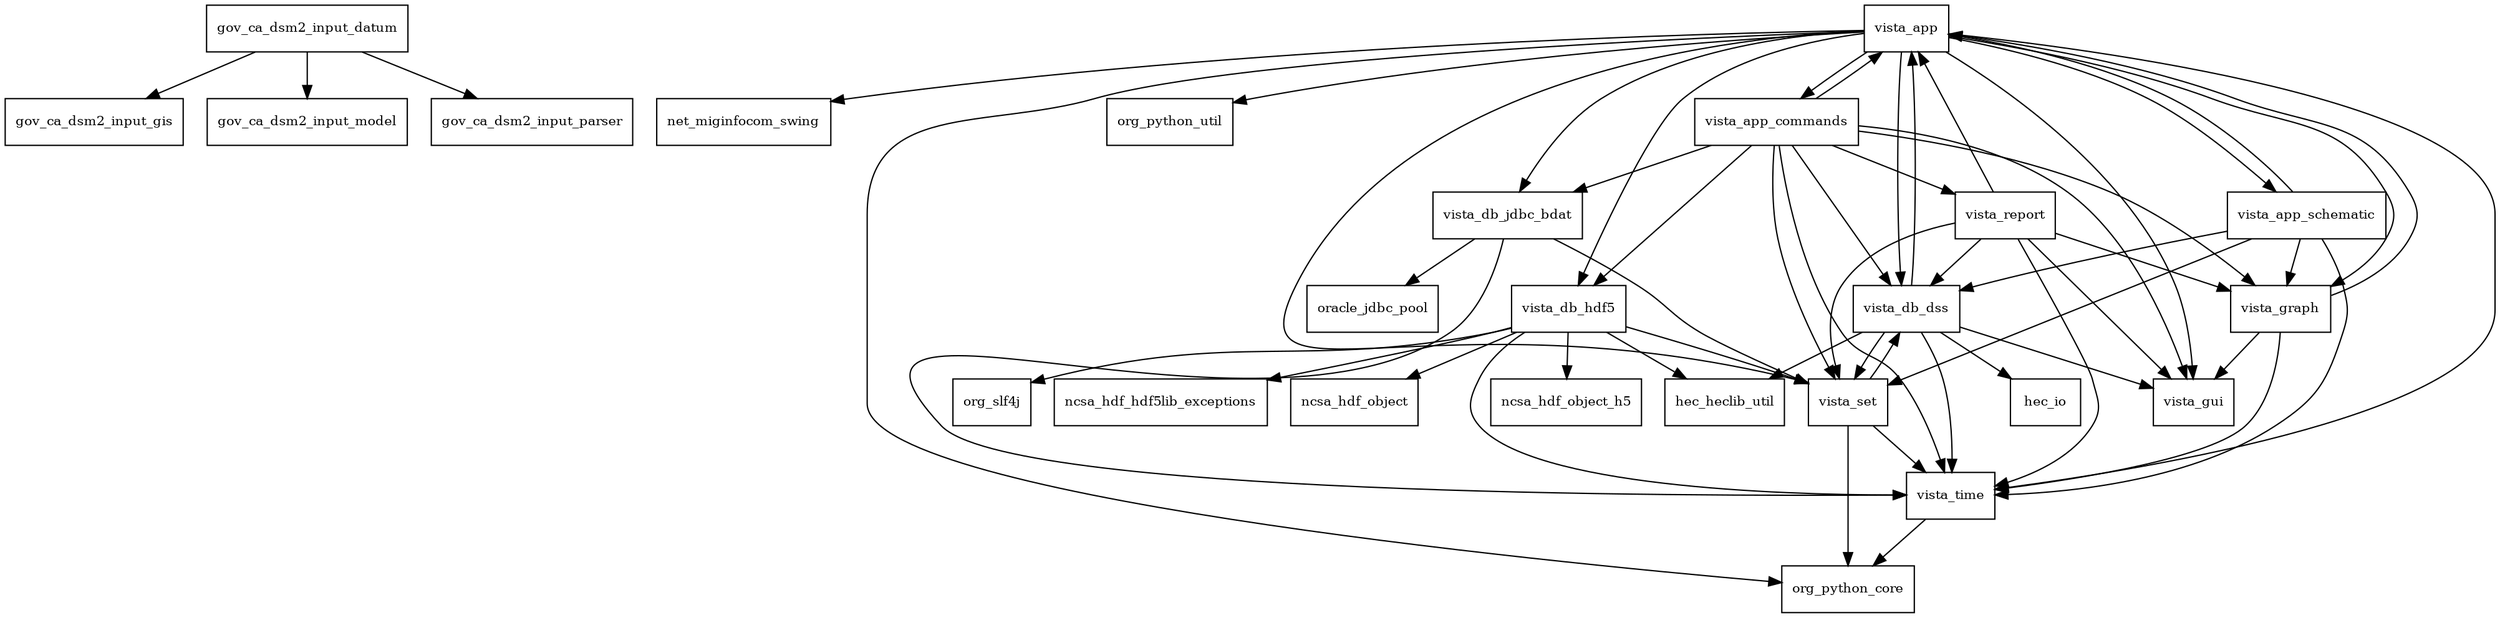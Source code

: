 digraph vista_package_dependencies {
  node [shape = box, fontsize=10.0];
  gov_ca_dsm2_input_datum -> gov_ca_dsm2_input_gis;
  gov_ca_dsm2_input_datum -> gov_ca_dsm2_input_model;
  gov_ca_dsm2_input_datum -> gov_ca_dsm2_input_parser;
  vista_app -> net_miginfocom_swing;
  vista_app -> org_python_core;
  vista_app -> org_python_util;
  vista_app -> vista_app_commands;
  vista_app -> vista_app_schematic;
  vista_app -> vista_db_dss;
  vista_app -> vista_db_hdf5;
  vista_app -> vista_db_jdbc_bdat;
  vista_app -> vista_graph;
  vista_app -> vista_gui;
  vista_app -> vista_set;
  vista_app -> vista_time;
  vista_app_commands -> vista_app;
  vista_app_commands -> vista_db_dss;
  vista_app_commands -> vista_db_hdf5;
  vista_app_commands -> vista_db_jdbc_bdat;
  vista_app_commands -> vista_graph;
  vista_app_commands -> vista_gui;
  vista_app_commands -> vista_report;
  vista_app_commands -> vista_set;
  vista_app_commands -> vista_time;
  vista_app_schematic -> vista_app;
  vista_app_schematic -> vista_db_dss;
  vista_app_schematic -> vista_graph;
  vista_app_schematic -> vista_set;
  vista_app_schematic -> vista_time;
  vista_db_dss -> hec_heclib_util;
  vista_db_dss -> hec_io;
  vista_db_dss -> vista_app;
  vista_db_dss -> vista_gui;
  vista_db_dss -> vista_set;
  vista_db_dss -> vista_time;
  vista_db_hdf5 -> hec_heclib_util;
  vista_db_hdf5 -> ncsa_hdf_hdf5lib_exceptions;
  vista_db_hdf5 -> ncsa_hdf_object;
  vista_db_hdf5 -> ncsa_hdf_object_h5;
  vista_db_hdf5 -> org_slf4j;
  vista_db_hdf5 -> vista_set;
  vista_db_hdf5 -> vista_time;
  vista_db_jdbc_bdat -> oracle_jdbc_pool;
  vista_db_jdbc_bdat -> vista_set;
  vista_db_jdbc_bdat -> vista_time;
  vista_graph -> vista_app;
  vista_graph -> vista_gui;
  vista_graph -> vista_time;
  vista_report -> vista_app;
  vista_report -> vista_db_dss;
  vista_report -> vista_graph;
  vista_report -> vista_gui;
  vista_report -> vista_set;
  vista_report -> vista_time;
  vista_set -> org_python_core;
  vista_set -> vista_db_dss;
  vista_set -> vista_time;
  vista_time -> org_python_core;
}
